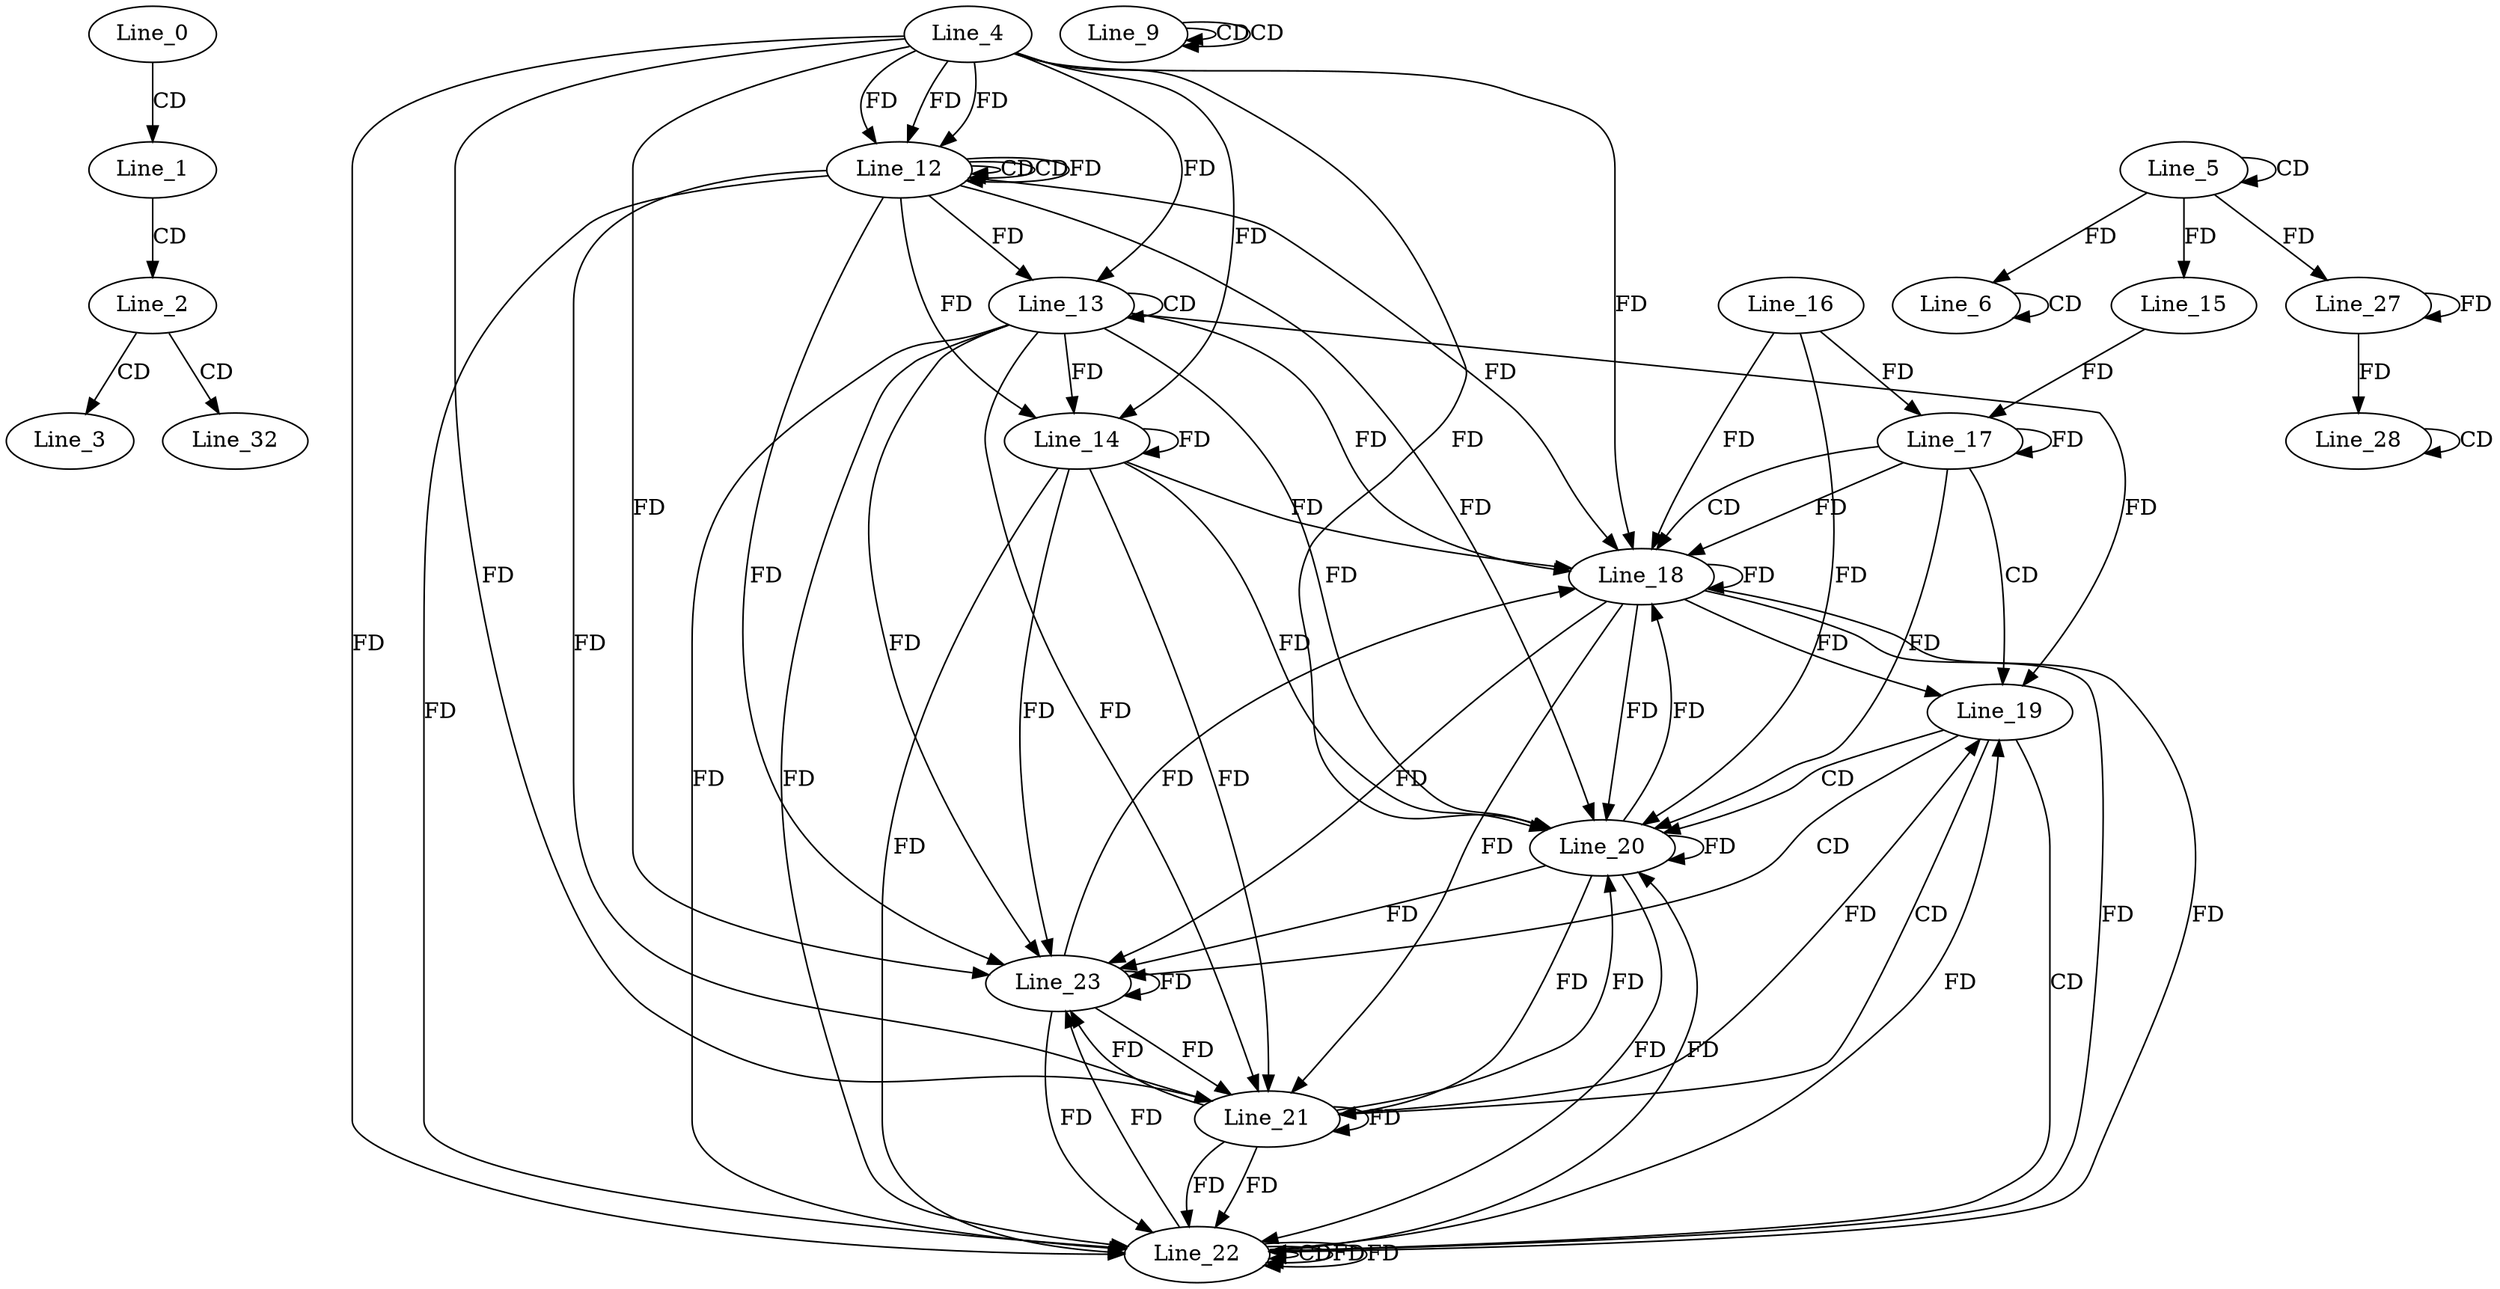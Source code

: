 digraph G {
  Line_0;
  Line_1;
  Line_2;
  Line_3;
  Line_5;
  Line_5;
  Line_6;
  Line_6;
  Line_9;
  Line_9;
  Line_9;
  Line_4;
  Line_12;
  Line_12;
  Line_12;
  Line_12;
  Line_12;
  Line_13;
  Line_13;
  Line_14;
  Line_14;
  Line_15;
  Line_17;
  Line_16;
  Line_17;
  Line_15;
  Line_17;
  Line_18;
  Line_18;
  Line_19;
  Line_20;
  Line_20;
  Line_21;
  Line_21;
  Line_22;
  Line_22;
  Line_22;
  Line_23;
  Line_23;
  Line_27;
  Line_27;
  Line_28;
  Line_28;
  Line_32;
  Line_0 -> Line_1 [ label="CD" ];
  Line_1 -> Line_2 [ label="CD" ];
  Line_2 -> Line_3 [ label="CD" ];
  Line_5 -> Line_5 [ label="CD" ];
  Line_6 -> Line_6 [ label="CD" ];
  Line_5 -> Line_6 [ label="FD" ];
  Line_9 -> Line_9 [ label="CD" ];
  Line_9 -> Line_9 [ label="CD" ];
  Line_4 -> Line_12 [ label="FD" ];
  Line_12 -> Line_12 [ label="CD" ];
  Line_4 -> Line_12 [ label="FD" ];
  Line_12 -> Line_12 [ label="CD" ];
  Line_4 -> Line_12 [ label="FD" ];
  Line_12 -> Line_12 [ label="FD" ];
  Line_13 -> Line_13 [ label="CD" ];
  Line_4 -> Line_13 [ label="FD" ];
  Line_12 -> Line_13 [ label="FD" ];
  Line_4 -> Line_14 [ label="FD" ];
  Line_12 -> Line_14 [ label="FD" ];
  Line_14 -> Line_14 [ label="FD" ];
  Line_13 -> Line_14 [ label="FD" ];
  Line_5 -> Line_15 [ label="FD" ];
  Line_17 -> Line_17 [ label="FD" ];
  Line_16 -> Line_17 [ label="FD" ];
  Line_15 -> Line_17 [ label="FD" ];
  Line_17 -> Line_18 [ label="CD" ];
  Line_18 -> Line_18 [ label="FD" ];
  Line_13 -> Line_18 [ label="FD" ];
  Line_17 -> Line_18 [ label="FD" ];
  Line_16 -> Line_18 [ label="FD" ];
  Line_4 -> Line_18 [ label="FD" ];
  Line_12 -> Line_18 [ label="FD" ];
  Line_14 -> Line_18 [ label="FD" ];
  Line_17 -> Line_19 [ label="CD" ];
  Line_18 -> Line_19 [ label="FD" ];
  Line_13 -> Line_19 [ label="FD" ];
  Line_19 -> Line_20 [ label="CD" ];
  Line_20 -> Line_20 [ label="FD" ];
  Line_4 -> Line_20 [ label="FD" ];
  Line_12 -> Line_20 [ label="FD" ];
  Line_14 -> Line_20 [ label="FD" ];
  Line_17 -> Line_20 [ label="FD" ];
  Line_16 -> Line_20 [ label="FD" ];
  Line_18 -> Line_20 [ label="FD" ];
  Line_13 -> Line_20 [ label="FD" ];
  Line_19 -> Line_21 [ label="CD" ];
  Line_18 -> Line_21 [ label="FD" ];
  Line_21 -> Line_21 [ label="FD" ];
  Line_13 -> Line_21 [ label="FD" ];
  Line_20 -> Line_21 [ label="FD" ];
  Line_4 -> Line_21 [ label="FD" ];
  Line_12 -> Line_21 [ label="FD" ];
  Line_14 -> Line_21 [ label="FD" ];
  Line_19 -> Line_22 [ label="CD" ];
  Line_18 -> Line_22 [ label="FD" ];
  Line_21 -> Line_22 [ label="FD" ];
  Line_13 -> Line_22 [ label="FD" ];
  Line_22 -> Line_22 [ label="CD" ];
  Line_18 -> Line_22 [ label="FD" ];
  Line_21 -> Line_22 [ label="FD" ];
  Line_22 -> Line_22 [ label="FD" ];
  Line_13 -> Line_22 [ label="FD" ];
  Line_20 -> Line_22 [ label="FD" ];
  Line_4 -> Line_22 [ label="FD" ];
  Line_12 -> Line_22 [ label="FD" ];
  Line_14 -> Line_22 [ label="FD" ];
  Line_19 -> Line_23 [ label="CD" ];
  Line_20 -> Line_23 [ label="FD" ];
  Line_23 -> Line_23 [ label="FD" ];
  Line_4 -> Line_23 [ label="FD" ];
  Line_12 -> Line_23 [ label="FD" ];
  Line_14 -> Line_23 [ label="FD" ];
  Line_18 -> Line_23 [ label="FD" ];
  Line_21 -> Line_23 [ label="FD" ];
  Line_22 -> Line_23 [ label="FD" ];
  Line_13 -> Line_23 [ label="FD" ];
  Line_5 -> Line_27 [ label="FD" ];
  Line_27 -> Line_27 [ label="FD" ];
  Line_28 -> Line_28 [ label="CD" ];
  Line_27 -> Line_28 [ label="FD" ];
  Line_2 -> Line_32 [ label="CD" ];
  Line_20 -> Line_18 [ label="FD" ];
  Line_23 -> Line_18 [ label="FD" ];
  Line_21 -> Line_19 [ label="FD" ];
  Line_22 -> Line_19 [ label="FD" ];
  Line_21 -> Line_20 [ label="FD" ];
  Line_22 -> Line_20 [ label="FD" ];
  Line_23 -> Line_21 [ label="FD" ];
  Line_22 -> Line_22 [ label="FD" ];
  Line_23 -> Line_22 [ label="FD" ];
}
